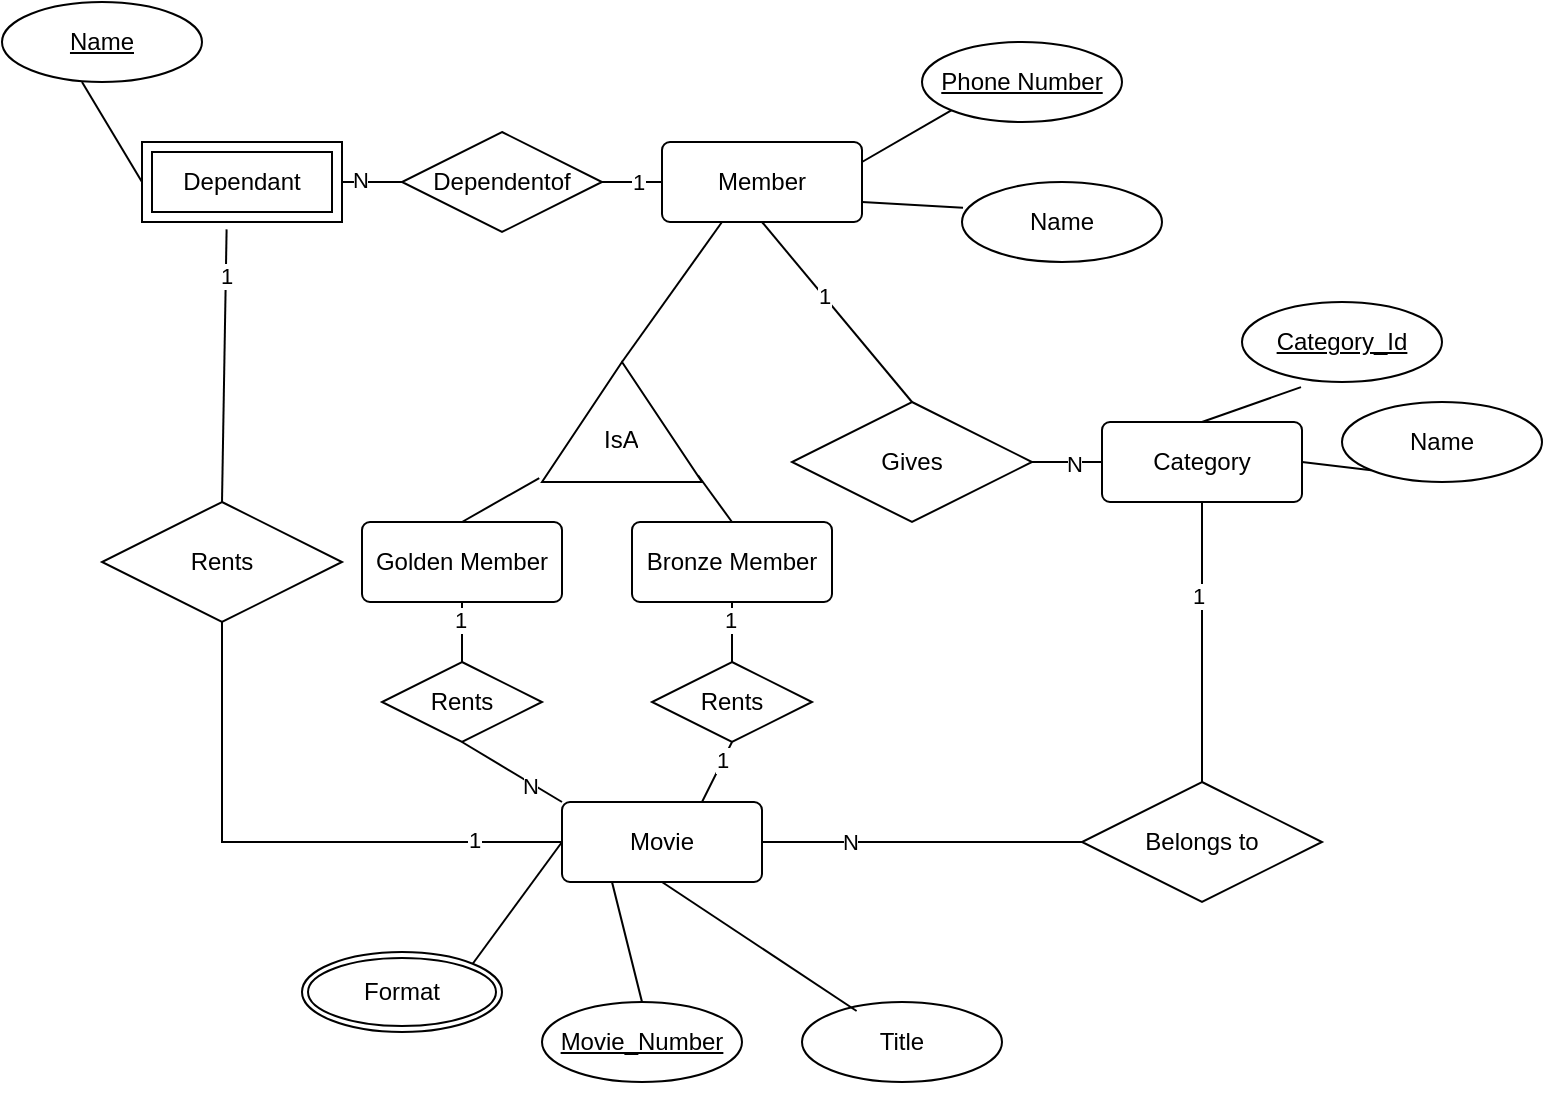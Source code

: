 <mxfile version="24.3.1" type="device">
  <diagram id="R2lEEEUBdFMjLlhIrx00" name="Page-1">
    <mxGraphModel dx="1066" dy="667" grid="1" gridSize="10" guides="1" tooltips="1" connect="1" arrows="1" fold="1" page="1" pageScale="1" pageWidth="850" pageHeight="1100" math="0" shadow="0" extFonts="Permanent Marker^https://fonts.googleapis.com/css?family=Permanent+Marker">
      <root>
        <mxCell id="0" />
        <mxCell id="1" parent="0" />
        <mxCell id="2HAq-KvNEfhs3dq8s8XJ-12" value="" style="group" vertex="1" connectable="0" parent="1">
          <mxGeometry x="270" y="470" width="330" height="190" as="geometry" />
        </mxCell>
        <mxCell id="2HAq-KvNEfhs3dq8s8XJ-1" value="Movie" style="rounded=1;arcSize=10;whiteSpace=wrap;html=1;align=center;" vertex="1" parent="2HAq-KvNEfhs3dq8s8XJ-12">
          <mxGeometry x="20" y="40" width="100" height="40" as="geometry" />
        </mxCell>
        <mxCell id="2HAq-KvNEfhs3dq8s8XJ-2" value="Movie_Number" style="ellipse;whiteSpace=wrap;html=1;align=center;fontStyle=4;" vertex="1" parent="2HAq-KvNEfhs3dq8s8XJ-12">
          <mxGeometry x="10" y="140" width="100" height="40" as="geometry" />
        </mxCell>
        <mxCell id="2HAq-KvNEfhs3dq8s8XJ-3" value="Title" style="ellipse;whiteSpace=wrap;html=1;align=center;" vertex="1" parent="2HAq-KvNEfhs3dq8s8XJ-12">
          <mxGeometry x="140" y="140" width="100" height="40" as="geometry" />
        </mxCell>
        <mxCell id="2HAq-KvNEfhs3dq8s8XJ-4" value="" style="endArrow=none;html=1;rounded=0;exitX=0.25;exitY=1;exitDx=0;exitDy=0;" edge="1" parent="2HAq-KvNEfhs3dq8s8XJ-12" source="2HAq-KvNEfhs3dq8s8XJ-1">
          <mxGeometry relative="1" as="geometry">
            <mxPoint x="70" y="100" as="sourcePoint" />
            <mxPoint x="60" y="140" as="targetPoint" />
          </mxGeometry>
        </mxCell>
        <mxCell id="2HAq-KvNEfhs3dq8s8XJ-5" value="" style="endArrow=none;html=1;rounded=0;exitX=0.5;exitY=1;exitDx=0;exitDy=0;entryX=0.273;entryY=0.113;entryDx=0;entryDy=0;entryPerimeter=0;" edge="1" parent="2HAq-KvNEfhs3dq8s8XJ-12" source="2HAq-KvNEfhs3dq8s8XJ-1" target="2HAq-KvNEfhs3dq8s8XJ-3">
          <mxGeometry relative="1" as="geometry">
            <mxPoint x="70" y="100" as="sourcePoint" />
            <mxPoint x="230" y="100" as="targetPoint" />
          </mxGeometry>
        </mxCell>
        <mxCell id="2HAq-KvNEfhs3dq8s8XJ-25" value="" style="group" vertex="1" connectable="0" parent="1">
          <mxGeometry x="340" y="110" width="250" height="200" as="geometry" />
        </mxCell>
        <mxCell id="2HAq-KvNEfhs3dq8s8XJ-8" value="Member" style="rounded=1;arcSize=10;whiteSpace=wrap;html=1;align=center;" vertex="1" parent="2HAq-KvNEfhs3dq8s8XJ-25">
          <mxGeometry y="70" width="100" height="40" as="geometry" />
        </mxCell>
        <mxCell id="2HAq-KvNEfhs3dq8s8XJ-15" value="Name" style="ellipse;whiteSpace=wrap;html=1;align=center;" vertex="1" parent="2HAq-KvNEfhs3dq8s8XJ-25">
          <mxGeometry x="150" y="90" width="100" height="40" as="geometry" />
        </mxCell>
        <mxCell id="2HAq-KvNEfhs3dq8s8XJ-22" value="" style="endArrow=none;html=1;rounded=0;exitX=0;exitY=1;exitDx=0;exitDy=0;entryX=1;entryY=0.25;entryDx=0;entryDy=0;" edge="1" parent="2HAq-KvNEfhs3dq8s8XJ-25" source="2HAq-KvNEfhs3dq8s8XJ-52" target="2HAq-KvNEfhs3dq8s8XJ-8">
          <mxGeometry relative="1" as="geometry">
            <mxPoint x="144.854" y="54.226" as="sourcePoint" />
            <mxPoint x="68" y="80" as="targetPoint" />
          </mxGeometry>
        </mxCell>
        <mxCell id="2HAq-KvNEfhs3dq8s8XJ-23" value="" style="endArrow=none;html=1;rounded=0;exitX=0.005;exitY=0.323;exitDx=0;exitDy=0;entryX=1;entryY=0.75;entryDx=0;entryDy=0;exitPerimeter=0;" edge="1" parent="2HAq-KvNEfhs3dq8s8XJ-25" source="2HAq-KvNEfhs3dq8s8XJ-15" target="2HAq-KvNEfhs3dq8s8XJ-8">
          <mxGeometry relative="1" as="geometry">
            <mxPoint x="155" y="64" as="sourcePoint" />
            <mxPoint x="110" y="90" as="targetPoint" />
          </mxGeometry>
        </mxCell>
        <mxCell id="2HAq-KvNEfhs3dq8s8XJ-52" value="Phone Number" style="ellipse;whiteSpace=wrap;html=1;align=center;fontStyle=4;" vertex="1" parent="2HAq-KvNEfhs3dq8s8XJ-25">
          <mxGeometry x="130" y="20" width="100" height="40" as="geometry" />
        </mxCell>
        <mxCell id="2HAq-KvNEfhs3dq8s8XJ-28" value="" style="group" vertex="1" connectable="0" parent="1">
          <mxGeometry x="50" y="190" width="330" height="140" as="geometry" />
        </mxCell>
        <mxCell id="2HAq-KvNEfhs3dq8s8XJ-30" value="" style="group" vertex="1" connectable="0" parent="2HAq-KvNEfhs3dq8s8XJ-28">
          <mxGeometry x="30" y="-80" width="130" height="110" as="geometry" />
        </mxCell>
        <mxCell id="2HAq-KvNEfhs3dq8s8XJ-79" value="Dependant" style="shape=ext;margin=3;double=1;whiteSpace=wrap;html=1;align=center;" vertex="1" parent="2HAq-KvNEfhs3dq8s8XJ-30">
          <mxGeometry y="70" width="100" height="40" as="geometry" />
        </mxCell>
        <mxCell id="2HAq-KvNEfhs3dq8s8XJ-99" value="Name" style="ellipse;whiteSpace=wrap;html=1;align=center;fontStyle=4;" vertex="1" parent="2HAq-KvNEfhs3dq8s8XJ-30">
          <mxGeometry x="-70" width="100" height="40" as="geometry" />
        </mxCell>
        <mxCell id="2HAq-KvNEfhs3dq8s8XJ-33" value="" style="endArrow=none;html=1;rounded=0;entryX=0;entryY=0.5;entryDx=0;entryDy=0;exitX=1;exitY=0.5;exitDx=0;exitDy=0;" edge="1" parent="2HAq-KvNEfhs3dq8s8XJ-28" target="2HAq-KvNEfhs3dq8s8XJ-31">
          <mxGeometry relative="1" as="geometry">
            <mxPoint x="130" y="10" as="sourcePoint" />
            <mxPoint x="490" y="100" as="targetPoint" />
          </mxGeometry>
        </mxCell>
        <mxCell id="2HAq-KvNEfhs3dq8s8XJ-35" value="N" style="edgeLabel;html=1;align=center;verticalAlign=middle;resizable=0;points=[];" vertex="1" connectable="0" parent="2HAq-KvNEfhs3dq8s8XJ-33">
          <mxGeometry x="-0.409" y="1" relative="1" as="geometry">
            <mxPoint as="offset" />
          </mxGeometry>
        </mxCell>
        <mxCell id="2HAq-KvNEfhs3dq8s8XJ-32" value="" style="endArrow=none;html=1;rounded=0;entryX=0;entryY=0.5;entryDx=0;entryDy=0;exitX=1;exitY=0.5;exitDx=0;exitDy=0;" edge="1" parent="1" source="2HAq-KvNEfhs3dq8s8XJ-31" target="2HAq-KvNEfhs3dq8s8XJ-8">
          <mxGeometry relative="1" as="geometry">
            <mxPoint x="370" y="310" as="sourcePoint" />
            <mxPoint x="530" y="310" as="targetPoint" />
          </mxGeometry>
        </mxCell>
        <mxCell id="2HAq-KvNEfhs3dq8s8XJ-34" value="1" style="edgeLabel;html=1;align=center;verticalAlign=middle;resizable=0;points=[];" vertex="1" connectable="0" parent="2HAq-KvNEfhs3dq8s8XJ-32">
          <mxGeometry x="0.171" relative="1" as="geometry">
            <mxPoint as="offset" />
          </mxGeometry>
        </mxCell>
        <mxCell id="2HAq-KvNEfhs3dq8s8XJ-53" value="Belongs to" style="shape=rhombus;perimeter=rhombusPerimeter;whiteSpace=wrap;html=1;align=center;" vertex="1" parent="1">
          <mxGeometry x="550" y="500" width="120" height="60" as="geometry" />
        </mxCell>
        <mxCell id="2HAq-KvNEfhs3dq8s8XJ-61" value="" style="endArrow=none;html=1;rounded=0;exitX=0.5;exitY=0;exitDx=0;exitDy=0;entryX=0.5;entryY=1;entryDx=0;entryDy=0;" edge="1" parent="1" source="2HAq-KvNEfhs3dq8s8XJ-53" target="2HAq-KvNEfhs3dq8s8XJ-54">
          <mxGeometry relative="1" as="geometry">
            <mxPoint x="420" y="410.59" as="sourcePoint" />
            <mxPoint x="540" y="410" as="targetPoint" />
          </mxGeometry>
        </mxCell>
        <mxCell id="2HAq-KvNEfhs3dq8s8XJ-62" value="1" style="edgeLabel;html=1;align=center;verticalAlign=middle;resizable=0;points=[];" vertex="1" connectable="0" parent="2HAq-KvNEfhs3dq8s8XJ-61">
          <mxGeometry x="0.336" y="2" relative="1" as="geometry">
            <mxPoint as="offset" />
          </mxGeometry>
        </mxCell>
        <mxCell id="2HAq-KvNEfhs3dq8s8XJ-64" value="" style="group" vertex="1" connectable="0" parent="1">
          <mxGeometry x="560" y="260" width="220" height="100" as="geometry" />
        </mxCell>
        <mxCell id="2HAq-KvNEfhs3dq8s8XJ-54" value="Category" style="rounded=1;arcSize=10;whiteSpace=wrap;html=1;align=center;" vertex="1" parent="2HAq-KvNEfhs3dq8s8XJ-64">
          <mxGeometry y="60" width="100" height="40" as="geometry" />
        </mxCell>
        <mxCell id="2HAq-KvNEfhs3dq8s8XJ-55" value="Name" style="ellipse;whiteSpace=wrap;html=1;align=center;" vertex="1" parent="2HAq-KvNEfhs3dq8s8XJ-64">
          <mxGeometry x="120" y="50" width="100" height="40" as="geometry" />
        </mxCell>
        <mxCell id="2HAq-KvNEfhs3dq8s8XJ-57" value="Category_Id" style="ellipse;whiteSpace=wrap;html=1;align=center;fontStyle=4;" vertex="1" parent="2HAq-KvNEfhs3dq8s8XJ-64">
          <mxGeometry x="70" width="100" height="40" as="geometry" />
        </mxCell>
        <mxCell id="2HAq-KvNEfhs3dq8s8XJ-58" value="" style="endArrow=none;html=1;rounded=0;entryX=0.295;entryY=1.064;entryDx=0;entryDy=0;entryPerimeter=0;exitX=0.5;exitY=0;exitDx=0;exitDy=0;" edge="1" parent="2HAq-KvNEfhs3dq8s8XJ-64" source="2HAq-KvNEfhs3dq8s8XJ-54" target="2HAq-KvNEfhs3dq8s8XJ-57">
          <mxGeometry relative="1" as="geometry">
            <mxPoint x="-10" y="100" as="sourcePoint" />
            <mxPoint x="150" y="100" as="targetPoint" />
          </mxGeometry>
        </mxCell>
        <mxCell id="2HAq-KvNEfhs3dq8s8XJ-59" value="" style="endArrow=none;html=1;rounded=0;entryX=0;entryY=1;entryDx=0;entryDy=0;exitX=1;exitY=0.5;exitDx=0;exitDy=0;" edge="1" parent="2HAq-KvNEfhs3dq8s8XJ-64" source="2HAq-KvNEfhs3dq8s8XJ-54" target="2HAq-KvNEfhs3dq8s8XJ-55">
          <mxGeometry relative="1" as="geometry">
            <mxPoint x="-10" y="100" as="sourcePoint" />
            <mxPoint x="150" y="100" as="targetPoint" />
          </mxGeometry>
        </mxCell>
        <mxCell id="2HAq-KvNEfhs3dq8s8XJ-67" value="" style="endArrow=none;html=1;rounded=0;exitX=1;exitY=0.5;exitDx=0;exitDy=0;entryX=0;entryY=0.5;entryDx=0;entryDy=0;" edge="1" parent="1" source="2HAq-KvNEfhs3dq8s8XJ-65" target="2HAq-KvNEfhs3dq8s8XJ-54">
          <mxGeometry relative="1" as="geometry">
            <mxPoint x="360" y="370" as="sourcePoint" />
            <mxPoint x="520" y="370" as="targetPoint" />
          </mxGeometry>
        </mxCell>
        <mxCell id="2HAq-KvNEfhs3dq8s8XJ-69" value="N" style="edgeLabel;html=1;align=center;verticalAlign=middle;resizable=0;points=[];" vertex="1" connectable="0" parent="2HAq-KvNEfhs3dq8s8XJ-67">
          <mxGeometry x="0.186" y="-1" relative="1" as="geometry">
            <mxPoint as="offset" />
          </mxGeometry>
        </mxCell>
        <mxCell id="2HAq-KvNEfhs3dq8s8XJ-72" value="Bronze Member" style="rounded=1;arcSize=10;whiteSpace=wrap;html=1;align=center;" vertex="1" parent="1">
          <mxGeometry x="325" y="370" width="100" height="40" as="geometry" />
        </mxCell>
        <mxCell id="2HAq-KvNEfhs3dq8s8XJ-75" value="" style="endArrow=none;html=1;rounded=0;exitX=0.056;exitY=0.975;exitDx=0;exitDy=0;exitPerimeter=0;entryX=0.5;entryY=0;entryDx=0;entryDy=0;" edge="1" parent="1" source="2HAq-KvNEfhs3dq8s8XJ-70" target="2HAq-KvNEfhs3dq8s8XJ-72">
          <mxGeometry relative="1" as="geometry">
            <mxPoint x="410" y="190" as="sourcePoint" />
            <mxPoint x="570" y="190" as="targetPoint" />
          </mxGeometry>
        </mxCell>
        <mxCell id="2HAq-KvNEfhs3dq8s8XJ-76" value="" style="endArrow=none;html=1;rounded=0;exitX=0.033;exitY=-0.017;exitDx=0;exitDy=0;exitPerimeter=0;entryX=0.5;entryY=0;entryDx=0;entryDy=0;" edge="1" parent="1" source="2HAq-KvNEfhs3dq8s8XJ-70" target="2HAq-KvNEfhs3dq8s8XJ-71">
          <mxGeometry relative="1" as="geometry">
            <mxPoint x="410" y="190" as="sourcePoint" />
            <mxPoint x="570" y="190" as="targetPoint" />
          </mxGeometry>
        </mxCell>
        <mxCell id="2HAq-KvNEfhs3dq8s8XJ-60" value="" style="endArrow=none;html=1;rounded=0;exitX=0;exitY=0.5;exitDx=0;exitDy=0;entryX=1;entryY=0.5;entryDx=0;entryDy=0;" edge="1" parent="1" source="2HAq-KvNEfhs3dq8s8XJ-53" target="2HAq-KvNEfhs3dq8s8XJ-1">
          <mxGeometry relative="1" as="geometry">
            <mxPoint x="-45" y="454.41" as="sourcePoint" />
            <mxPoint x="360" y="454" as="targetPoint" />
          </mxGeometry>
        </mxCell>
        <mxCell id="2HAq-KvNEfhs3dq8s8XJ-63" value="N" style="edgeLabel;html=1;align=center;verticalAlign=middle;resizable=0;points=[];" vertex="1" connectable="0" parent="2HAq-KvNEfhs3dq8s8XJ-60">
          <mxGeometry x="0.458" relative="1" as="geometry">
            <mxPoint as="offset" />
          </mxGeometry>
        </mxCell>
        <mxCell id="2HAq-KvNEfhs3dq8s8XJ-65" value="Gives" style="shape=rhombus;perimeter=rhombusPerimeter;whiteSpace=wrap;html=1;align=center;" vertex="1" parent="1">
          <mxGeometry x="405" y="310" width="120" height="60" as="geometry" />
        </mxCell>
        <mxCell id="2HAq-KvNEfhs3dq8s8XJ-66" value="" style="endArrow=none;html=1;rounded=0;exitX=0.5;exitY=1;exitDx=0;exitDy=0;entryX=0.5;entryY=0;entryDx=0;entryDy=0;" edge="1" parent="1" source="2HAq-KvNEfhs3dq8s8XJ-8" target="2HAq-KvNEfhs3dq8s8XJ-65">
          <mxGeometry relative="1" as="geometry">
            <mxPoint x="370" y="380" as="sourcePoint" />
            <mxPoint x="530" y="380" as="targetPoint" />
          </mxGeometry>
        </mxCell>
        <mxCell id="2HAq-KvNEfhs3dq8s8XJ-68" value="1" style="edgeLabel;html=1;align=center;verticalAlign=middle;resizable=0;points=[];" vertex="1" connectable="0" parent="2HAq-KvNEfhs3dq8s8XJ-66">
          <mxGeometry x="-0.185" relative="1" as="geometry">
            <mxPoint as="offset" />
          </mxGeometry>
        </mxCell>
        <mxCell id="2HAq-KvNEfhs3dq8s8XJ-78" value="" style="group;rotation=-180;" vertex="1" connectable="0" parent="1">
          <mxGeometry x="280" y="290" width="80" height="60.0" as="geometry" />
        </mxCell>
        <mxCell id="2HAq-KvNEfhs3dq8s8XJ-70" value="" style="triangle;whiteSpace=wrap;html=1;rotation=-90;align=center;" vertex="1" parent="2HAq-KvNEfhs3dq8s8XJ-78">
          <mxGeometry x="10" y="-10" width="60" height="80" as="geometry" />
        </mxCell>
        <mxCell id="2HAq-KvNEfhs3dq8s8XJ-98" value="IsA" style="text;strokeColor=none;fillColor=none;spacingLeft=4;spacingRight=4;overflow=hidden;rotatable=0;points=[[0,0.5],[1,0.5]];portConstraint=eastwest;fontSize=12;whiteSpace=wrap;html=1;" vertex="1" parent="2HAq-KvNEfhs3dq8s8XJ-78">
          <mxGeometry x="25" y="25" width="30" height="30" as="geometry" />
        </mxCell>
        <mxCell id="2HAq-KvNEfhs3dq8s8XJ-74" value="" style="endArrow=none;html=1;rounded=0;entryX=1;entryY=0.5;entryDx=0;entryDy=0;" edge="1" parent="1" target="2HAq-KvNEfhs3dq8s8XJ-70">
          <mxGeometry relative="1" as="geometry">
            <mxPoint x="370" y="220" as="sourcePoint" />
            <mxPoint x="580" y="200" as="targetPoint" />
          </mxGeometry>
        </mxCell>
        <mxCell id="2HAq-KvNEfhs3dq8s8XJ-71" value="Golden Member" style="rounded=1;arcSize=10;whiteSpace=wrap;html=1;align=center;" vertex="1" parent="1">
          <mxGeometry x="190" y="370" width="100" height="40" as="geometry" />
        </mxCell>
        <mxCell id="2HAq-KvNEfhs3dq8s8XJ-27" value="" style="endArrow=none;html=1;rounded=0;exitX=0;exitY=0.5;exitDx=0;exitDy=0;entryX=0.5;entryY=1;entryDx=0;entryDy=0;" edge="1" parent="1">
          <mxGeometry relative="1" as="geometry">
            <mxPoint x="80" y="200" as="sourcePoint" />
            <mxPoint x="50" y="150" as="targetPoint" />
          </mxGeometry>
        </mxCell>
        <mxCell id="2HAq-KvNEfhs3dq8s8XJ-31" value="Dependentof" style="shape=rhombus;perimeter=rhombusPerimeter;whiteSpace=wrap;html=1;align=center;" vertex="1" parent="1">
          <mxGeometry x="210" y="175" width="100" height="50" as="geometry" />
        </mxCell>
        <mxCell id="2HAq-KvNEfhs3dq8s8XJ-50" value="Format" style="ellipse;shape=doubleEllipse;margin=3;whiteSpace=wrap;html=1;align=center;" vertex="1" parent="1">
          <mxGeometry x="160" y="585" width="100" height="40" as="geometry" />
        </mxCell>
        <mxCell id="2HAq-KvNEfhs3dq8s8XJ-9" value="" style="endArrow=none;html=1;rounded=0;exitX=0;exitY=0.5;exitDx=0;exitDy=0;entryX=1;entryY=0;entryDx=0;entryDy=0;" edge="1" parent="1" source="2HAq-KvNEfhs3dq8s8XJ-1" target="2HAq-KvNEfhs3dq8s8XJ-50">
          <mxGeometry relative="1" as="geometry">
            <mxPoint x="340" y="570" as="sourcePoint" />
            <mxPoint x="432.2" y="508.48" as="targetPoint" />
          </mxGeometry>
        </mxCell>
        <mxCell id="2HAq-KvNEfhs3dq8s8XJ-81" value="Rents" style="shape=rhombus;perimeter=rhombusPerimeter;whiteSpace=wrap;html=1;align=center;" vertex="1" parent="1">
          <mxGeometry x="200" y="440" width="80" height="40" as="geometry" />
        </mxCell>
        <mxCell id="2HAq-KvNEfhs3dq8s8XJ-82" value="Rents" style="shape=rhombus;perimeter=rhombusPerimeter;whiteSpace=wrap;html=1;align=center;" vertex="1" parent="1">
          <mxGeometry x="335" y="440" width="80" height="40" as="geometry" />
        </mxCell>
        <mxCell id="2HAq-KvNEfhs3dq8s8XJ-83" value="" style="endArrow=none;html=1;rounded=0;exitX=0.5;exitY=1;exitDx=0;exitDy=0;entryX=0.5;entryY=0;entryDx=0;entryDy=0;" edge="1" parent="1" source="2HAq-KvNEfhs3dq8s8XJ-71" target="2HAq-KvNEfhs3dq8s8XJ-81">
          <mxGeometry relative="1" as="geometry">
            <mxPoint x="270" y="440" as="sourcePoint" />
            <mxPoint x="430" y="440" as="targetPoint" />
            <Array as="points">
              <mxPoint x="240" y="420" />
            </Array>
          </mxGeometry>
        </mxCell>
        <mxCell id="2HAq-KvNEfhs3dq8s8XJ-85" value="1" style="edgeLabel;html=1;align=center;verticalAlign=middle;resizable=0;points=[];" vertex="1" connectable="0" parent="2HAq-KvNEfhs3dq8s8XJ-83">
          <mxGeometry x="-0.39" y="-1" relative="1" as="geometry">
            <mxPoint as="offset" />
          </mxGeometry>
        </mxCell>
        <mxCell id="2HAq-KvNEfhs3dq8s8XJ-84" value="" style="endArrow=none;html=1;rounded=0;exitX=0.5;exitY=1;exitDx=0;exitDy=0;entryX=0;entryY=0;entryDx=0;entryDy=0;" edge="1" parent="1" source="2HAq-KvNEfhs3dq8s8XJ-81" target="2HAq-KvNEfhs3dq8s8XJ-1">
          <mxGeometry relative="1" as="geometry">
            <mxPoint x="250" y="420" as="sourcePoint" />
            <mxPoint x="250" y="450" as="targetPoint" />
          </mxGeometry>
        </mxCell>
        <mxCell id="2HAq-KvNEfhs3dq8s8XJ-86" value="N" style="edgeLabel;html=1;align=center;verticalAlign=middle;resizable=0;points=[];" vertex="1" connectable="0" parent="2HAq-KvNEfhs3dq8s8XJ-84">
          <mxGeometry x="0.369" y="-1" relative="1" as="geometry">
            <mxPoint as="offset" />
          </mxGeometry>
        </mxCell>
        <mxCell id="2HAq-KvNEfhs3dq8s8XJ-87" value="" style="endArrow=none;html=1;rounded=0;exitX=0.5;exitY=1;exitDx=0;exitDy=0;entryX=0.5;entryY=0;entryDx=0;entryDy=0;" edge="1" parent="1" source="2HAq-KvNEfhs3dq8s8XJ-72" target="2HAq-KvNEfhs3dq8s8XJ-82">
          <mxGeometry relative="1" as="geometry">
            <mxPoint x="250" y="420" as="sourcePoint" />
            <mxPoint x="250" y="450" as="targetPoint" />
            <Array as="points" />
          </mxGeometry>
        </mxCell>
        <mxCell id="2HAq-KvNEfhs3dq8s8XJ-88" value="1" style="edgeLabel;html=1;align=center;verticalAlign=middle;resizable=0;points=[];" vertex="1" connectable="0" parent="2HAq-KvNEfhs3dq8s8XJ-87">
          <mxGeometry x="-0.39" y="-1" relative="1" as="geometry">
            <mxPoint as="offset" />
          </mxGeometry>
        </mxCell>
        <mxCell id="2HAq-KvNEfhs3dq8s8XJ-89" value="" style="endArrow=none;html=1;rounded=0;exitX=0.5;exitY=1;exitDx=0;exitDy=0;entryX=0.7;entryY=0;entryDx=0;entryDy=0;entryPerimeter=0;" edge="1" parent="1" source="2HAq-KvNEfhs3dq8s8XJ-82" target="2HAq-KvNEfhs3dq8s8XJ-1">
          <mxGeometry relative="1" as="geometry">
            <mxPoint x="385" y="420" as="sourcePoint" />
            <mxPoint x="385" y="450" as="targetPoint" />
            <Array as="points" />
          </mxGeometry>
        </mxCell>
        <mxCell id="2HAq-KvNEfhs3dq8s8XJ-90" value="1" style="edgeLabel;html=1;align=center;verticalAlign=middle;resizable=0;points=[];" vertex="1" connectable="0" parent="2HAq-KvNEfhs3dq8s8XJ-89">
          <mxGeometry x="-0.39" y="-1" relative="1" as="geometry">
            <mxPoint as="offset" />
          </mxGeometry>
        </mxCell>
        <mxCell id="2HAq-KvNEfhs3dq8s8XJ-91" value="Rents" style="shape=rhombus;perimeter=rhombusPerimeter;whiteSpace=wrap;html=1;align=center;" vertex="1" parent="1">
          <mxGeometry x="60" y="360" width="120" height="60" as="geometry" />
        </mxCell>
        <mxCell id="2HAq-KvNEfhs3dq8s8XJ-92" value="" style="endArrow=none;html=1;rounded=0;exitX=0.5;exitY=0;exitDx=0;exitDy=0;entryX=0.423;entryY=1.092;entryDx=0;entryDy=0;entryPerimeter=0;" edge="1" parent="1" source="2HAq-KvNEfhs3dq8s8XJ-91" target="2HAq-KvNEfhs3dq8s8XJ-79">
          <mxGeometry relative="1" as="geometry">
            <mxPoint x="280" y="390" as="sourcePoint" />
            <mxPoint x="440" y="390" as="targetPoint" />
          </mxGeometry>
        </mxCell>
        <mxCell id="2HAq-KvNEfhs3dq8s8XJ-94" value="1" style="edgeLabel;html=1;align=center;verticalAlign=middle;resizable=0;points=[];" vertex="1" connectable="0" parent="2HAq-KvNEfhs3dq8s8XJ-92">
          <mxGeometry x="0.661" relative="1" as="geometry">
            <mxPoint as="offset" />
          </mxGeometry>
        </mxCell>
        <mxCell id="2HAq-KvNEfhs3dq8s8XJ-96" value="" style="endArrow=none;html=1;rounded=0;exitX=0.5;exitY=1;exitDx=0;exitDy=0;entryX=0;entryY=0.5;entryDx=0;entryDy=0;" edge="1" parent="1" source="2HAq-KvNEfhs3dq8s8XJ-91" target="2HAq-KvNEfhs3dq8s8XJ-1">
          <mxGeometry relative="1" as="geometry">
            <mxPoint x="260" y="390" as="sourcePoint" />
            <mxPoint x="120" y="580" as="targetPoint" />
            <Array as="points">
              <mxPoint x="120" y="530" />
            </Array>
          </mxGeometry>
        </mxCell>
        <mxCell id="2HAq-KvNEfhs3dq8s8XJ-97" value="1" style="edgeLabel;html=1;align=center;verticalAlign=middle;resizable=0;points=[];" vertex="1" connectable="0" parent="2HAq-KvNEfhs3dq8s8XJ-96">
          <mxGeometry x="0.684" y="1" relative="1" as="geometry">
            <mxPoint as="offset" />
          </mxGeometry>
        </mxCell>
      </root>
    </mxGraphModel>
  </diagram>
</mxfile>
